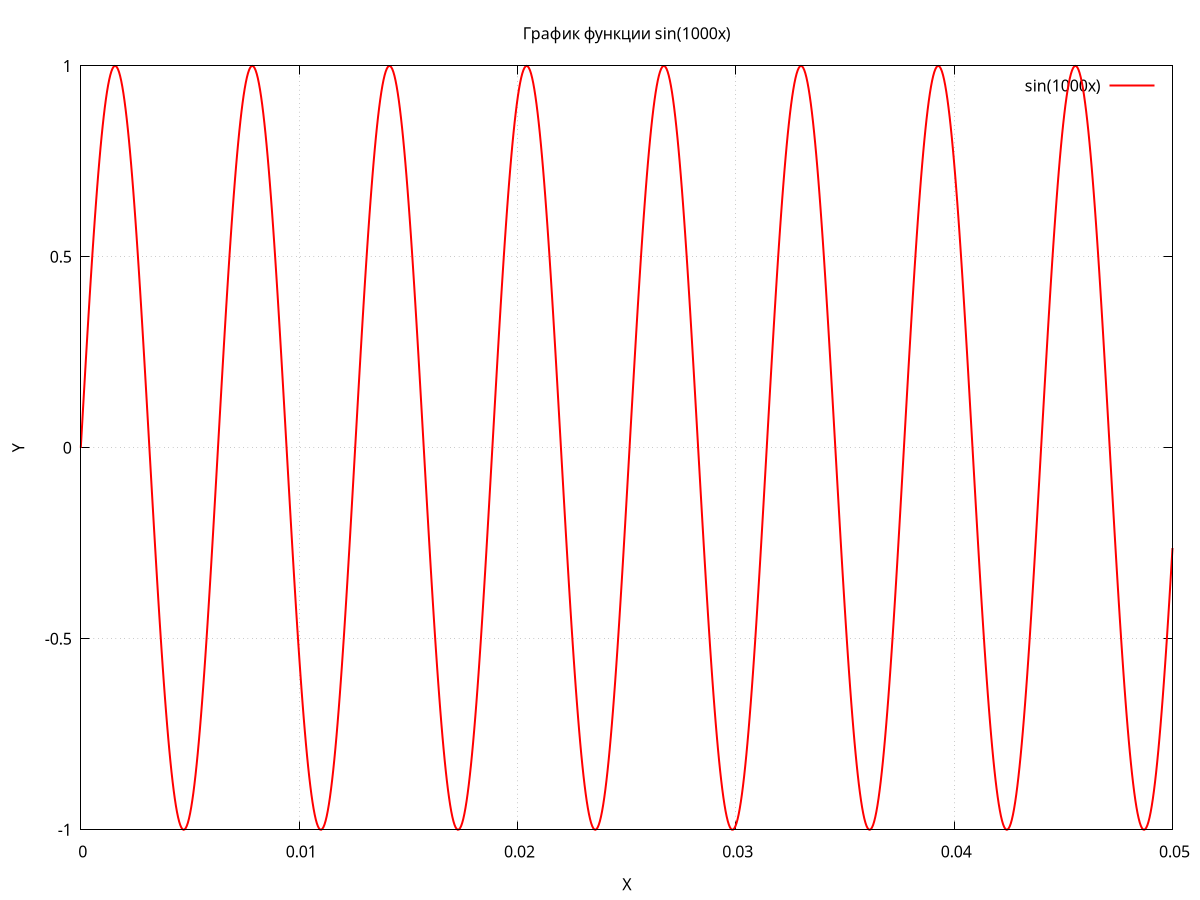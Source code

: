 set title "График функции sin(1000x)"
set xlabel "X"
set ylabel "Y"
set xrange [0:0.05]
set yrange [-1:1]
set grid
set key top right
set samples 1000
plot sin(1000 * x) with lines lw 2 lc rgb "red" title "sin(1000x)"
set terminal pngcairo size 800,600
set output "1.png"
replot
set output